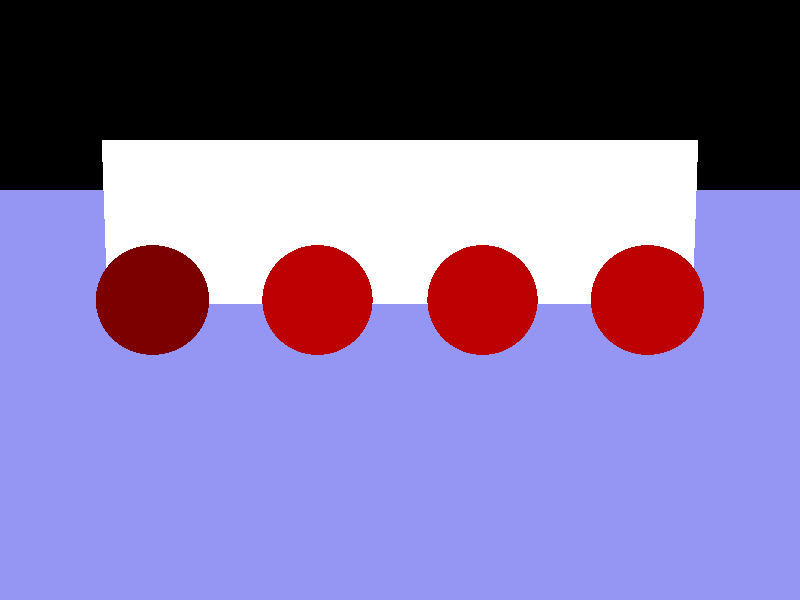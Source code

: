 #include "colors.inc"

background {color Black}

global_settings {
  photons {
    count 20000
    autostop 0
    jitter 0.4
  }
}

camera {
  location <35,clock*10,4>
  sky <0,0,1>
  right -x * image_width/image_height
  look_at <0,clock*5,0>
  angle 45
}

light_source { <15,20,15> color White }

plane { <0,0,1>, -4
  photons {
    target
    reflection on
    refraction on
  }
  texture { 
    pigment {color rgb <.3,.3,.9> }
    finish { ambient 0 diffuse 0.9 phong 1.0 reflection .2}
  }
}

box { <-35,-18,-3> <-24,18,7>
  photons {
    target
    reflection on
    refraction on
  }
  texture {
    pigment {color White}
    finish {ambient 0 diffuse 0 phong 0.5 reflection 1 }
  }
}

sphere { <0,-9,0>, 2
  photons {
    target
    reflection on
    refraction on
  }
  texture {
    pigment {color rgb <.2,0,0>}
    finish {ambient 0 }
  }
}

sphere { <0,-3,0>, 2
  photons {
    target
    reflection on
    refraction on
  }
  texture {
    pigment {color rgb <.5,0,0>}
    finish {ambient 0 diffuse .9 }
  }
}

sphere { <0,3,0>, 2
  photons {
    target
    reflection on
    refraction on
  }
  texture {
    pigment {color rgb <.5,0,0>}
    finish {ambient 0 diffuse .9 phong 1 }
  }
}

sphere { <0,9,0>, 2
  photons {
    target
    reflection on
    refraction on
  }
  texture {
    pigment {color rgb <.5,0,0>}
    finish {ambient 0 diffuse .9 phong 1 reflection 1 }
  }
}
